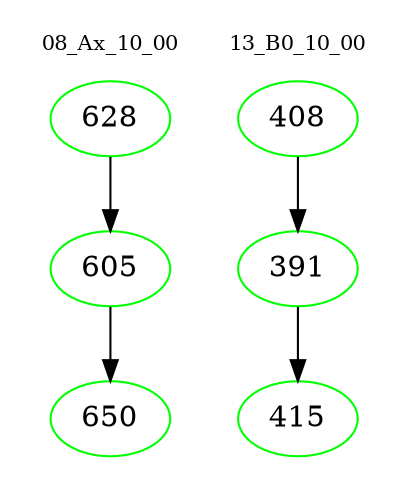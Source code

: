 digraph{
subgraph cluster_0 {
color = white
label = "08_Ax_10_00";
fontsize=10;
T0_628 [label="628", color="green"]
T0_628 -> T0_605 [color="black"]
T0_605 [label="605", color="green"]
T0_605 -> T0_650 [color="black"]
T0_650 [label="650", color="green"]
}
subgraph cluster_1 {
color = white
label = "13_B0_10_00";
fontsize=10;
T1_408 [label="408", color="green"]
T1_408 -> T1_391 [color="black"]
T1_391 [label="391", color="green"]
T1_391 -> T1_415 [color="black"]
T1_415 [label="415", color="green"]
}
}
